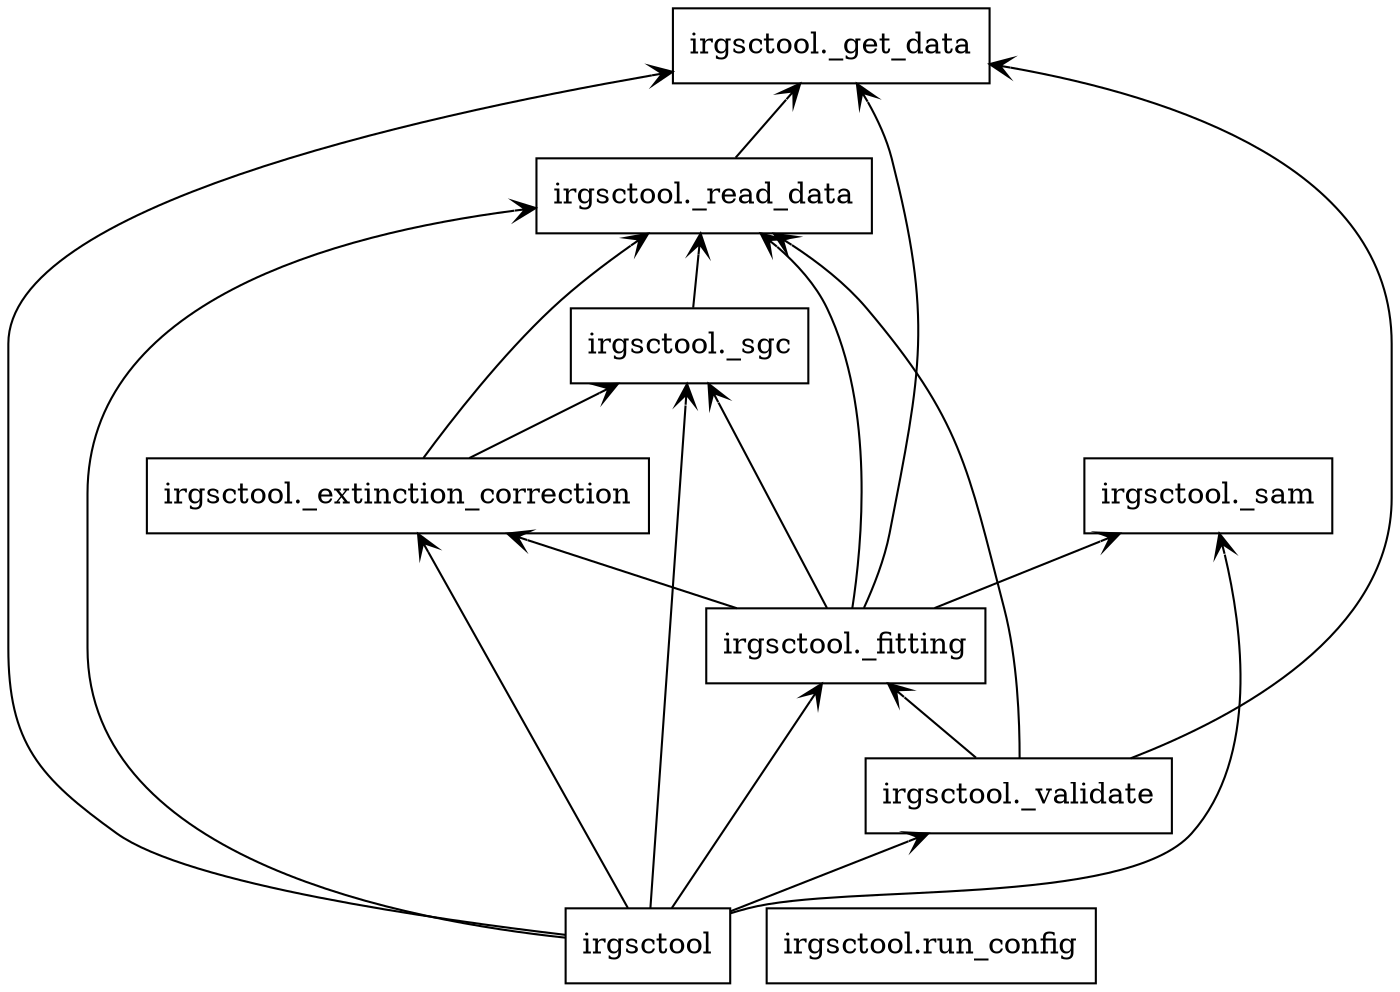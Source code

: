 digraph "packages" {
rankdir=BT
charset="utf-8"
"irgsctool" [color="black", label=<irgsctool>, shape="box", style="solid"];
"irgsctool._extinction_correction" [color="black", label=<irgsctool._extinction_correction>, shape="box", style="solid"];
"irgsctool._fitting" [color="black", label=<irgsctool._fitting>, shape="box", style="solid"];
"irgsctool._get_data" [color="black", label=<irgsctool._get_data>, shape="box", style="solid"];
"irgsctool._read_data" [color="black", label=<irgsctool._read_data>, shape="box", style="solid"];
"irgsctool._sam" [color="black", label=<irgsctool._sam>, shape="box", style="solid"];
"irgsctool._sgc" [color="black", label=<irgsctool._sgc>, shape="box", style="solid"];
"irgsctool._validate" [color="black", label=<irgsctool._validate>, shape="box", style="solid"];
"irgsctool.run_config" [color="black", label=<irgsctool.run_config>, shape="box", style="solid"];
"irgsctool" -> "irgsctool._extinction_correction" [arrowhead="open", arrowtail="none"];
"irgsctool" -> "irgsctool._fitting" [arrowhead="open", arrowtail="none"];
"irgsctool" -> "irgsctool._get_data" [arrowhead="open", arrowtail="none"];
"irgsctool" -> "irgsctool._read_data" [arrowhead="open", arrowtail="none"];
"irgsctool" -> "irgsctool._sam" [arrowhead="open", arrowtail="none"];
"irgsctool" -> "irgsctool._sgc" [arrowhead="open", arrowtail="none"];
"irgsctool" -> "irgsctool._validate" [arrowhead="open", arrowtail="none"];
"irgsctool._extinction_correction" -> "irgsctool._read_data" [arrowhead="open", arrowtail="none"];
"irgsctool._extinction_correction" -> "irgsctool._sgc" [arrowhead="open", arrowtail="none"];
"irgsctool._fitting" -> "irgsctool._extinction_correction" [arrowhead="open", arrowtail="none"];
"irgsctool._fitting" -> "irgsctool._get_data" [arrowhead="open", arrowtail="none"];
"irgsctool._fitting" -> "irgsctool._read_data" [arrowhead="open", arrowtail="none"];
"irgsctool._fitting" -> "irgsctool._sam" [arrowhead="open", arrowtail="none"];
"irgsctool._fitting" -> "irgsctool._sgc" [arrowhead="open", arrowtail="none"];
"irgsctool._read_data" -> "irgsctool._get_data" [arrowhead="open", arrowtail="none"];
"irgsctool._sgc" -> "irgsctool._read_data" [arrowhead="open", arrowtail="none"];
"irgsctool._validate" -> "irgsctool._fitting" [arrowhead="open", arrowtail="none"];
"irgsctool._validate" -> "irgsctool._get_data" [arrowhead="open", arrowtail="none"];
"irgsctool._validate" -> "irgsctool._read_data" [arrowhead="open", arrowtail="none"];
}

